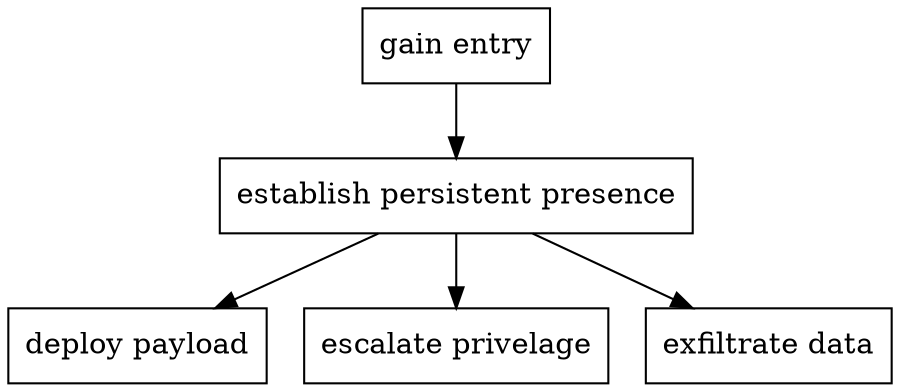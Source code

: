 digraph hack{
	node [shape = box]
	"gain entry" -> "establish persistent presence"
	"establish persistent presence" -> "deploy payload"
	"establish persistent presence" -> "escalate privelage"
	"establish persistent presence" -> "exfiltrate data"
	}
	
